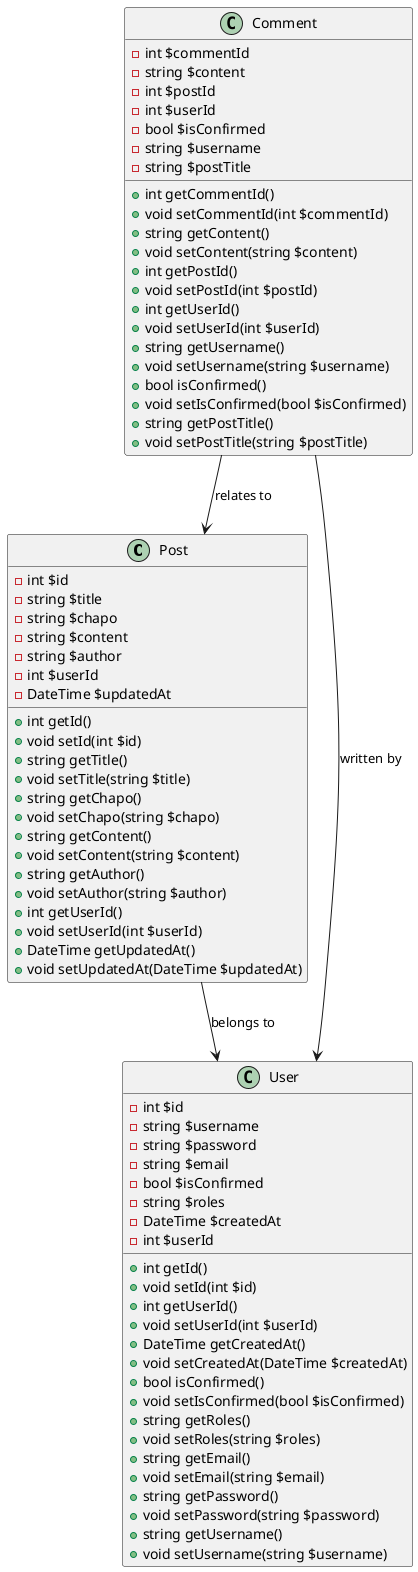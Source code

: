 @startuml

class Post {
    -int $id
    -string $title
    -string $chapo
    -string $content
    -string $author
    -int $userId
    -DateTime $updatedAt

    +int getId()
    +void setId(int $id)
    +string getTitle()
    +void setTitle(string $title)
    +string getChapo()
    +void setChapo(string $chapo)
    +string getContent()
    +void setContent(string $content)
    +string getAuthor()
    +void setAuthor(string $author)
    +int getUserId()
    +void setUserId(int $userId)
    +DateTime getUpdatedAt()
    +void setUpdatedAt(DateTime $updatedAt)
}

class User {
    -int $id
    -string $username
    -string $password
    -string $email
    -bool $isConfirmed
    -string $roles
    -DateTime $createdAt
    -int $userId

    +int getId()
    +void setId(int $id)
    +int getUserId()
    +void setUserId(int $userId)
    +DateTime getCreatedAt()
    +void setCreatedAt(DateTime $createdAt)
    +bool isConfirmed()
    +void setIsConfirmed(bool $isConfirmed)
    +string getRoles()
    +void setRoles(string $roles)
    +string getEmail()
    +void setEmail(string $email)
    +string getPassword()
    +void setPassword(string $password)
    +string getUsername()
    +void setUsername(string $username)
}

class Comment {
    -int $commentId
    -string $content
    -int $postId
    -int $userId
    -bool $isConfirmed
    -string $username
    -string $postTitle

    +int getCommentId()
    +void setCommentId(int $commentId)
    +string getContent()
    +void setContent(string $content)
    +int getPostId()
    +void setPostId(int $postId)
    +int getUserId()
    +void setUserId(int $userId)
    +string getUsername()
    +void setUsername(string $username)
    +bool isConfirmed()
    +void setIsConfirmed(bool $isConfirmed)
    +string getPostTitle()
    +void setPostTitle(string $postTitle)
}

Post --> User : belongs to
Comment --> Post : relates to
Comment --> User : written by

@enduml

